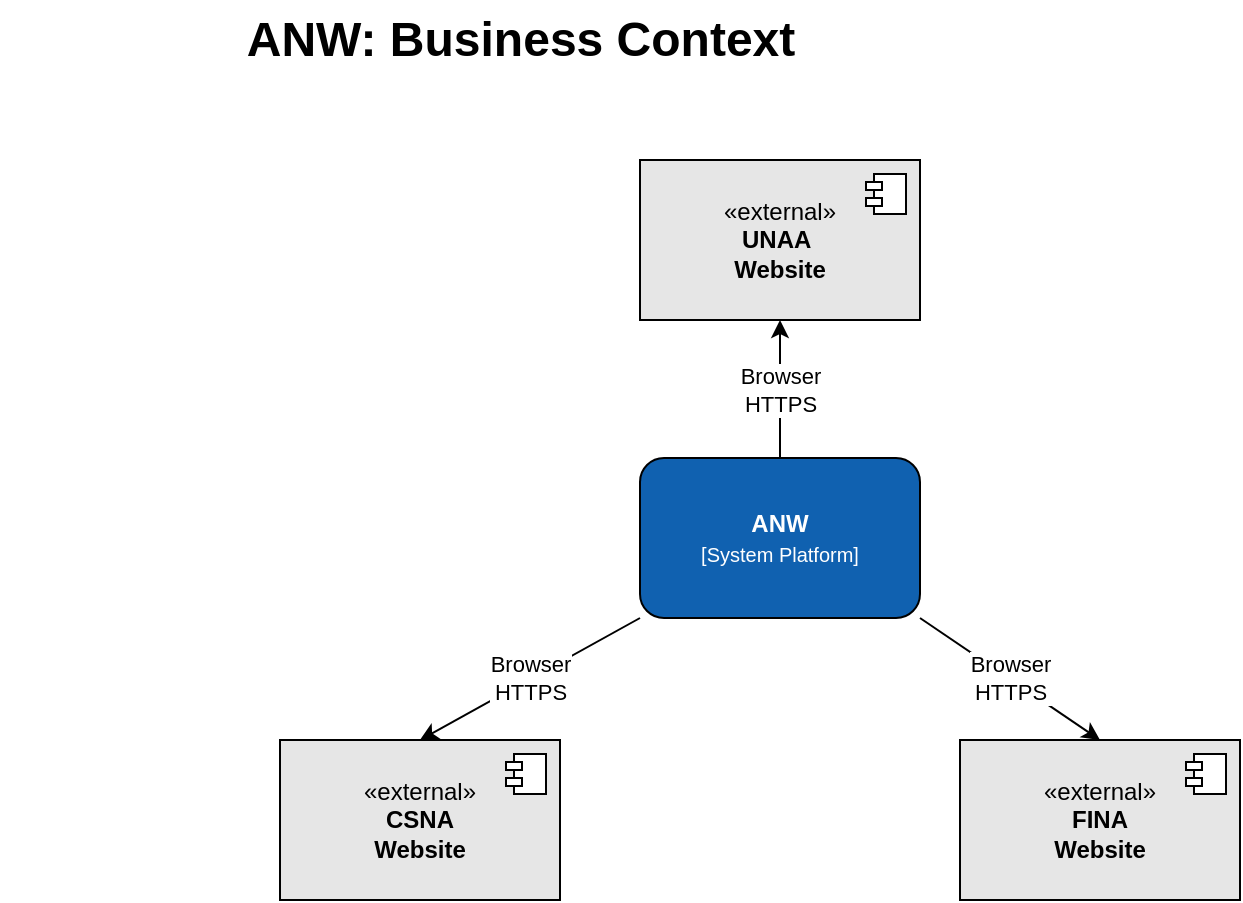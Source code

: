 <mxfile version="26.1.1">
  <diagram name="Page-1" id="5YDVeAiDMqFRkuZVFdcP">
    <mxGraphModel dx="733" dy="534" grid="1" gridSize="10" guides="1" tooltips="1" connect="1" arrows="1" fold="1" page="1" pageScale="1" pageWidth="850" pageHeight="1100" math="0" shadow="0">
      <root>
        <mxCell id="0" />
        <mxCell id="1" parent="0" />
        <mxCell id="eP7QuQ9XPI-PK0VuXg0I-26" value="&lt;b&gt;&lt;font style=&quot;color: rgb(255, 255, 255);&quot;&gt;ANW&lt;/font&gt;&lt;/b&gt;&lt;div&gt;&lt;font style=&quot;font-size: 10px; color: rgb(255, 255, 255);&quot;&gt;[System Platform]&lt;/font&gt;&lt;/div&gt;" style="rounded=1;whiteSpace=wrap;html=1;fillColor=#1061B0;" parent="1" vertex="1">
          <mxGeometry x="320" y="229" width="140" height="80" as="geometry" />
        </mxCell>
        <mxCell id="m3zjqHu34r-lu_J2Bqki-4" value="&lt;font&gt;«&lt;/font&gt;external»&lt;br&gt;&lt;b&gt;UNAA&amp;nbsp;&lt;/b&gt;&lt;div&gt;&lt;b&gt;Website&lt;/b&gt;&lt;/div&gt;" style="html=1;dropTarget=0;whiteSpace=wrap;fillColor=#E6E6E6;" parent="1" vertex="1">
          <mxGeometry x="320" y="80" width="140" height="80" as="geometry" />
        </mxCell>
        <mxCell id="m3zjqHu34r-lu_J2Bqki-5" value="" style="shape=module;jettyWidth=8;jettyHeight=4;" parent="m3zjqHu34r-lu_J2Bqki-4" vertex="1">
          <mxGeometry x="1" width="20" height="20" relative="1" as="geometry">
            <mxPoint x="-27" y="7" as="offset" />
          </mxGeometry>
        </mxCell>
        <mxCell id="m3zjqHu34r-lu_J2Bqki-14" value="Browser&lt;div&gt;HTTPS&lt;/div&gt;" style="rounded=0;orthogonalLoop=1;jettySize=auto;html=1;entryX=1;entryY=1;entryDx=0;entryDy=0;startArrow=classic;startFill=1;endArrow=none;exitX=0.5;exitY=0;exitDx=0;exitDy=0;" parent="1" source="m3zjqHu34r-lu_J2Bqki-6" target="eP7QuQ9XPI-PK0VuXg0I-26" edge="1">
          <mxGeometry relative="1" as="geometry">
            <mxPoint x="280" y="269" as="targetPoint" />
          </mxGeometry>
        </mxCell>
        <mxCell id="m3zjqHu34r-lu_J2Bqki-6" value="&lt;font&gt;«&lt;/font&gt;external»&lt;br&gt;&lt;b&gt;FINA&lt;/b&gt;&lt;div&gt;&lt;b&gt;Website&lt;/b&gt;&lt;/div&gt;" style="html=1;dropTarget=0;whiteSpace=wrap;fillColor=#E6E6E6;" parent="1" vertex="1">
          <mxGeometry x="480" y="370" width="140" height="80" as="geometry" />
        </mxCell>
        <mxCell id="m3zjqHu34r-lu_J2Bqki-7" value="" style="shape=module;jettyWidth=8;jettyHeight=4;" parent="m3zjqHu34r-lu_J2Bqki-6" vertex="1">
          <mxGeometry x="1" width="20" height="20" relative="1" as="geometry">
            <mxPoint x="-27" y="7" as="offset" />
          </mxGeometry>
        </mxCell>
        <mxCell id="m3zjqHu34r-lu_J2Bqki-15" value="Browser&lt;div&gt;HTTPS&lt;/div&gt;" style="rounded=0;orthogonalLoop=1;jettySize=auto;html=1;entryX=0;entryY=1;entryDx=0;entryDy=0;endArrow=none;startFill=1;startArrow=classic;exitX=0.5;exitY=0;exitDx=0;exitDy=0;" parent="1" source="m3zjqHu34r-lu_J2Bqki-8" target="eP7QuQ9XPI-PK0VuXg0I-26" edge="1">
          <mxGeometry relative="1" as="geometry">
            <mxPoint x="280" y="269" as="targetPoint" />
          </mxGeometry>
        </mxCell>
        <mxCell id="m3zjqHu34r-lu_J2Bqki-8" value="&lt;font&gt;«&lt;/font&gt;external»&lt;br&gt;&lt;b&gt;CSNA&lt;/b&gt;&lt;div&gt;&lt;b&gt;Website&lt;/b&gt;&lt;/div&gt;" style="html=1;dropTarget=0;whiteSpace=wrap;fillColor=#E6E6E6;" parent="1" vertex="1">
          <mxGeometry x="140" y="370" width="140" height="80" as="geometry" />
        </mxCell>
        <mxCell id="m3zjqHu34r-lu_J2Bqki-9" value="" style="shape=module;jettyWidth=8;jettyHeight=4;" parent="m3zjqHu34r-lu_J2Bqki-8" vertex="1">
          <mxGeometry x="1" width="20" height="20" relative="1" as="geometry">
            <mxPoint x="-27" y="7" as="offset" />
          </mxGeometry>
        </mxCell>
        <mxCell id="m3zjqHu34r-lu_J2Bqki-12" value="Browser&lt;div&gt;HTTPS&lt;/div&gt;" style="rounded=0;orthogonalLoop=1;jettySize=auto;html=1;entryX=0.5;entryY=0;entryDx=0;entryDy=0;startArrow=classic;startFill=1;endArrow=none;exitX=0.5;exitY=1;exitDx=0;exitDy=0;" parent="1" source="m3zjqHu34r-lu_J2Bqki-4" target="eP7QuQ9XPI-PK0VuXg0I-26" edge="1">
          <mxGeometry relative="1" as="geometry">
            <mxPoint x="280" y="269" as="targetPoint" />
          </mxGeometry>
        </mxCell>
        <mxCell id="m3zjqHu34r-lu_J2Bqki-40" value="Title" style="" parent="0" />
        <mxCell id="m3zjqHu34r-lu_J2Bqki-41" value="ANW:&amp;nbsp;&lt;span style=&quot;background-color: transparent; color: light-dark(rgb(0, 0, 0), rgb(255, 255, 255));&quot;&gt;Business Context&lt;/span&gt;" style="text;strokeColor=none;fillColor=none;html=1;fontSize=24;fontStyle=1;verticalAlign=middle;align=center;" parent="m3zjqHu34r-lu_J2Bqki-40" vertex="1">
          <mxGeometry width="520" height="40" as="geometry" />
        </mxCell>
      </root>
    </mxGraphModel>
  </diagram>
</mxfile>
